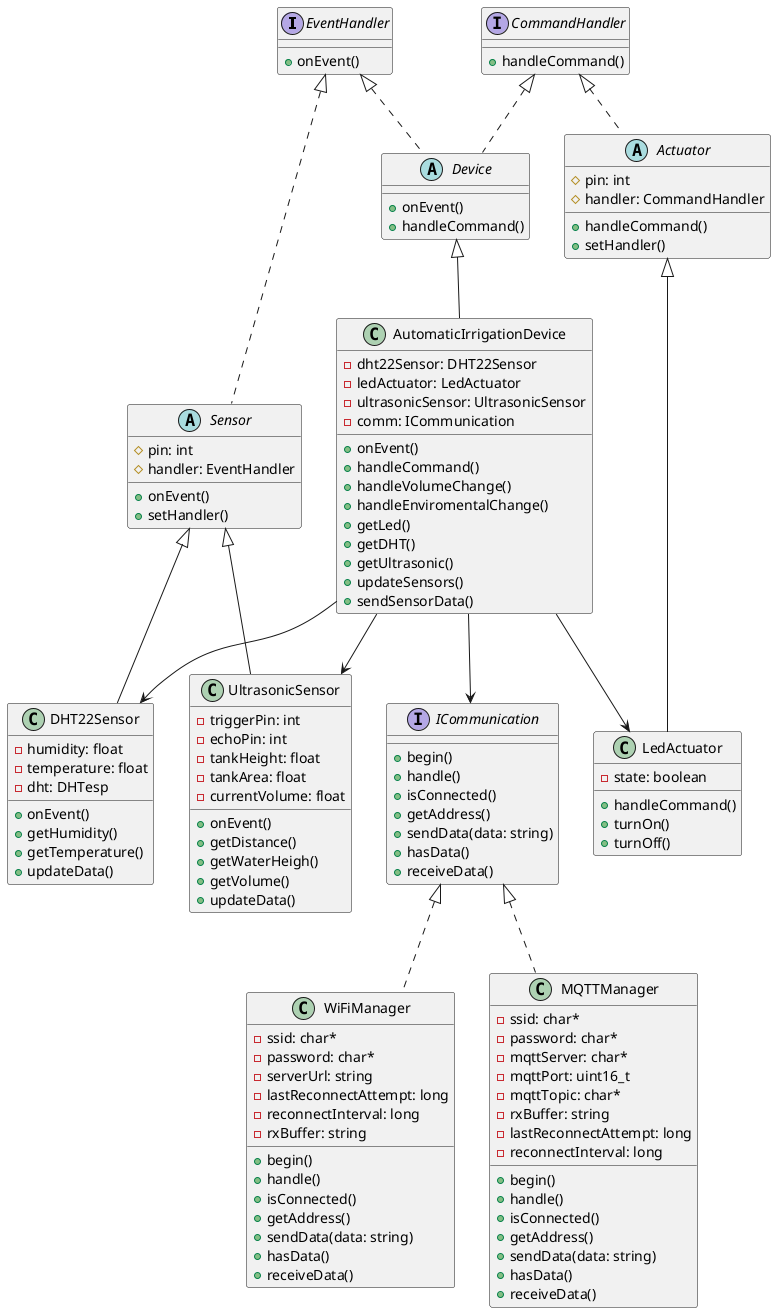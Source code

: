 @startuml Diagrama de clases de HydroSmart

' Interfaces
interface EventHandler {
    + onEvent()
}

interface CommandHandler {
    + handleCommand()
}

interface ICommunication {
    + begin()
    + handle()
    + isConnected()
    + getAddress()
    + sendData(data: string)
    + hasData()
    + receiveData()
}

' Clases abstractas
abstract class Sensor {
    # pin: int
    # handler: EventHandler
    + onEvent()
    + setHandler()
}

abstract class Actuator {
    # pin: int
    # handler: CommandHandler
    + handleCommand()
    + setHandler()
}

abstract class Device {
    + onEvent()
    + handleCommand()
}

' Clases concretas
class DHT22Sensor {
    - humidity: float
    - temperature: float
    - dht: DHTesp
    + onEvent()
    + getHumidity()
    + getTemperature()
    + updateData()
}

class UltrasonicSensor {
    - triggerPin: int
    - echoPin: int
    - tankHeight: float
    - tankArea: float
    - currentVolume: float
    + onEvent()
    + getDistance()
    + getWaterHeigh()
    + getVolume()
    + updateData()
}

class LedActuator {
    - state: boolean
    + handleCommand()
    + turnOn()
    + turnOff()
}

class AutomaticIrrigationDevice {
    - dht22Sensor: DHT22Sensor
    - ledActuator: LedActuator
    - ultrasonicSensor: UltrasonicSensor
    - comm: ICommunication
    + onEvent()
    + handleCommand()
    + handleVolumeChange()
    + handleEnviromentalChange()
    + getLed()
    + getDHT()
    + getUltrasonic()
    + updateSensors()
    + sendSensorData()
}

class WiFiManager {
    - ssid: char*
    - password: char*
    - serverUrl: string
    - lastReconnectAttempt: long
    - reconnectInterval: long
    - rxBuffer: string
    + begin()
    + handle()
    + isConnected()
    + getAddress()
    + sendData(data: string)
    + hasData()
    + receiveData()
}

class MQTTManager {
    - ssid: char*
    - password: char*
    - mqttServer: char*
    - mqttPort: uint16_t
    - mqttTopic: char*
    - rxBuffer: string
    - lastReconnectAttempt: long
    - reconnectInterval: long
    + begin()
    + handle()
    + isConnected()
    + getAddress()
    + sendData(data: string)
    + hasData()
    + receiveData()
}

' Relaciones de implementación de interfaces
EventHandler <|.. Sensor
CommandHandler <|.. Actuator
EventHandler <|.. Device
CommandHandler <|.. Device
ICommunication <|.. MQTTManager
ICommunication <|.. WiFiManager

' Relaciones de herencia
Sensor <|-- DHT22Sensor
Sensor <|-- UltrasonicSensor
Actuator <|-- LedActuator
Device <|-- AutomaticIrrigationDevice

' Relaciones de composición/agregación (dependencia)
AutomaticIrrigationDevice --> DHT22Sensor
AutomaticIrrigationDevice --> UltrasonicSensor
AutomaticIrrigationDevice --> LedActuator
AutomaticIrrigationDevice --> ICommunication

@enduml